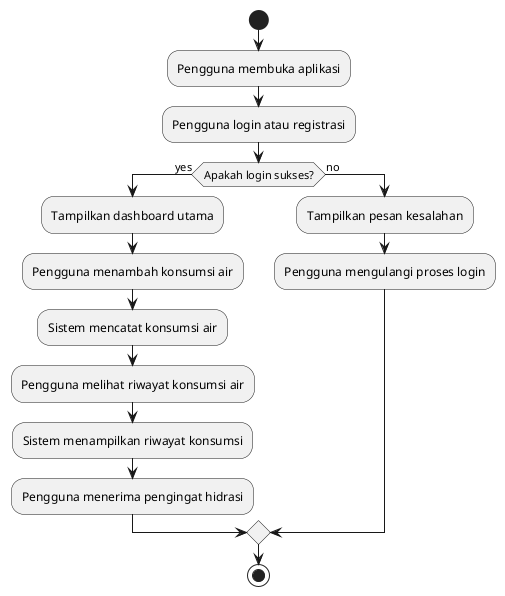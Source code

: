 @startuml
start
:Pengguna membuka aplikasi;
:Pengguna login atau registrasi;
if (Apakah login sukses?) then (yes)
  :Tampilkan dashboard utama;
  :Pengguna menambah konsumsi air;
  :Sistem mencatat konsumsi air;
  :Pengguna melihat riwayat konsumsi air;
  :Sistem menampilkan riwayat konsumsi;
  :Pengguna menerima pengingat hidrasi;
else (no)
  :Tampilkan pesan kesalahan;
  :Pengguna mengulangi proses login;
endif
stop
@enduml
